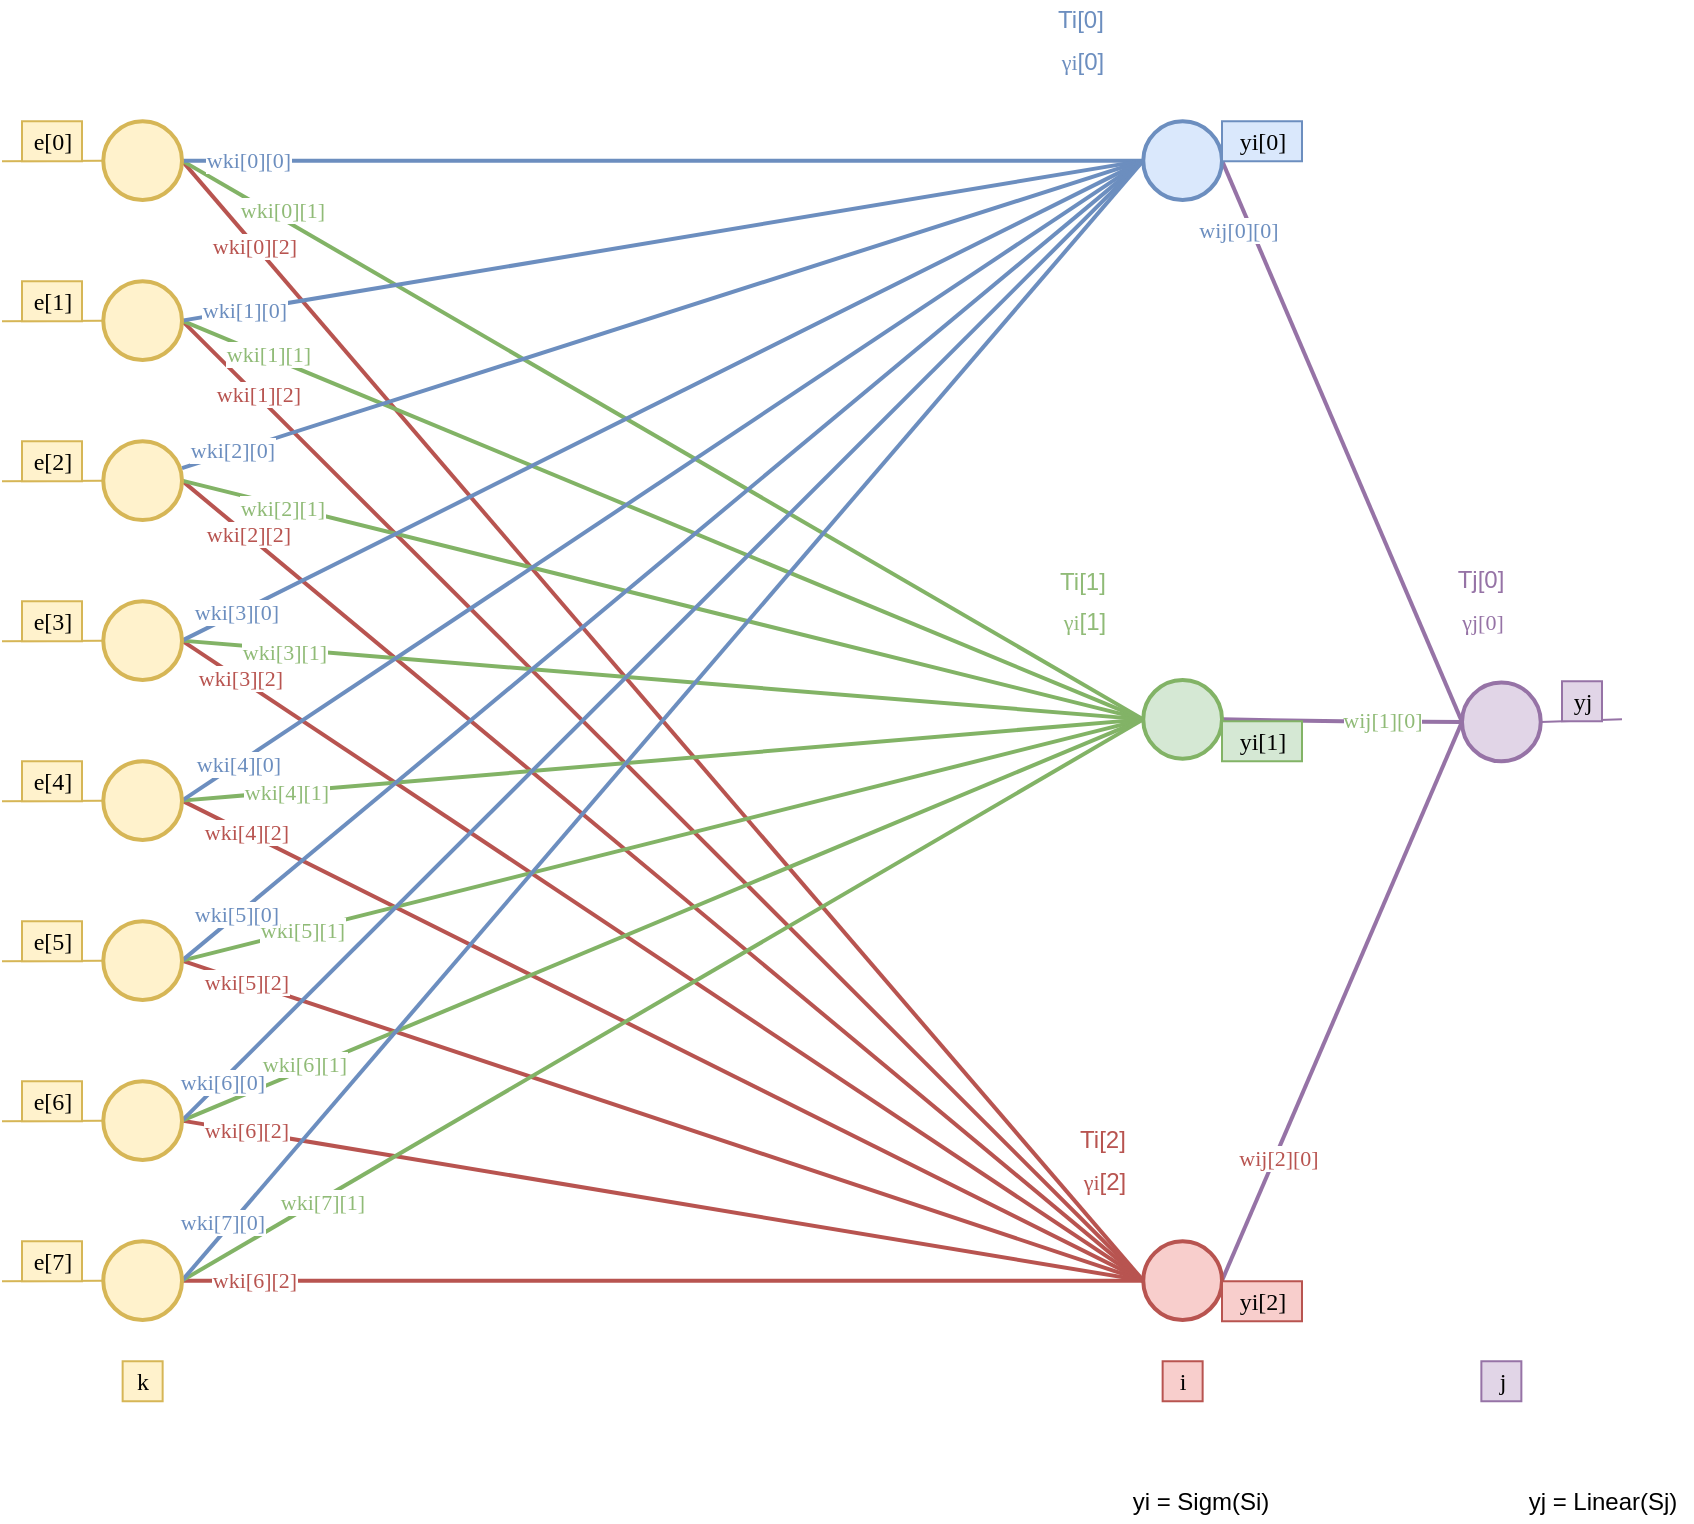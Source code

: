<mxfile version="13.9.9" type="device"><diagram id="idKbcakrsSr4oLzD2glv" name="Page-1"><mxGraphModel dx="868" dy="519" grid="1" gridSize="10" guides="1" tooltips="1" connect="1" arrows="1" fold="1" page="1" pageScale="1" pageWidth="827" pageHeight="1169" math="0" shadow="0"><root><mxCell id="0"/><mxCell id="1" parent="0"/><mxCell id="AfnB0OlyaeLVHffz-Taq-1" style="edgeStyle=none;rounded=0;orthogonalLoop=1;jettySize=auto;html=1;exitX=1;exitY=0.5;exitDx=0;exitDy=0;exitPerimeter=0;entryX=0;entryY=0.5;entryDx=0;entryDy=0;entryPerimeter=0;endArrow=none;endFill=0;fillColor=#f8cecc;strokeColor=#b85450;strokeWidth=2;" edge="1" parent="1" source="AfnB0OlyaeLVHffz-Taq-10" target="AfnB0OlyaeLVHffz-Taq-73"><mxGeometry relative="1" as="geometry"/></mxCell><mxCell id="AfnB0OlyaeLVHffz-Taq-2" value="wki[0][2]" style="edgeLabel;html=1;align=center;verticalAlign=middle;resizable=0;points=[];fontFamily=Times New Roman;fontColor=#B85450;" vertex="1" connectable="0" parent="AfnB0OlyaeLVHffz-Taq-1"><mxGeometry x="-0.85" relative="1" as="geometry"><mxPoint as="offset"/></mxGeometry></mxCell><mxCell id="AfnB0OlyaeLVHffz-Taq-3" style="edgeStyle=none;rounded=0;orthogonalLoop=1;jettySize=auto;html=1;exitX=1;exitY=0.5;exitDx=0;exitDy=0;exitPerimeter=0;entryX=0;entryY=0.5;entryDx=0;entryDy=0;entryPerimeter=0;endArrow=none;endFill=0;fillColor=#d5e8d4;strokeColor=#82b366;strokeWidth=2;fontColor=#90BB77;" edge="1" parent="1" source="AfnB0OlyaeLVHffz-Taq-10" target="AfnB0OlyaeLVHffz-Taq-70"><mxGeometry relative="1" as="geometry"/></mxCell><mxCell id="AfnB0OlyaeLVHffz-Taq-4" value="wki[0][1]" style="edgeLabel;html=1;align=center;verticalAlign=middle;resizable=0;points=[];fontFamily=Times New Roman;fontColor=#90BB77;" vertex="1" connectable="0" parent="AfnB0OlyaeLVHffz-Taq-3"><mxGeometry x="-0.834" y="-1" relative="1" as="geometry"><mxPoint x="10.39" as="offset"/></mxGeometry></mxCell><mxCell id="AfnB0OlyaeLVHffz-Taq-5" style="edgeStyle=none;rounded=0;orthogonalLoop=1;jettySize=auto;html=1;exitX=1;exitY=0.5;exitDx=0;exitDy=0;exitPerimeter=0;entryX=0;entryY=0.5;entryDx=0;entryDy=0;entryPerimeter=0;endArrow=none;endFill=0;fillColor=#dae8fc;strokeColor=#6c8ebf;strokeWidth=2;fontColor=#6c8ebf;" edge="1" parent="1" source="AfnB0OlyaeLVHffz-Taq-10" target="AfnB0OlyaeLVHffz-Taq-68"><mxGeometry relative="1" as="geometry"/></mxCell><mxCell id="AfnB0OlyaeLVHffz-Taq-6" value="wki[0][0]" style="edgeLabel;html=1;align=center;verticalAlign=middle;resizable=0;points=[];fontFamily=Times New Roman;fontColor=#6C8EBF;" vertex="1" connectable="0" parent="AfnB0OlyaeLVHffz-Taq-5"><mxGeometry x="-0.864" y="1" relative="1" as="geometry"><mxPoint as="offset"/></mxGeometry></mxCell><mxCell id="AfnB0OlyaeLVHffz-Taq-7" value="&lt;span style=&quot;color: rgba(0 , 0 , 0 , 0) ; font-family: monospace ; font-size: 0px ; background-color: rgb(248 , 249 , 250)&quot;&gt;%3CmxGraphModel%3E%3Croot%3E%3CmxCell%20id%3D%220%22%2F%3E%3CmxCell%20id%3D%221%22%20parent%3D%220%22%2F%3E%3CmxCell%20id%3D%222%22%20value%3D%22T1%5B0%5D%22%20style%3D%22edgeLabel%3Bhtml%3D1%3Balign%3Dcenter%3BverticalAlign%3Dmiddle%3Bresizable%3D0%3Bpoints%3D%5B%5D%3BfontFamily%3DTimes%20New%20Roman%3BfontColor%3D%236c8ebf%3B%22%20vertex%3D%221%22%20connectable%3D%220%22%20parent%3D%221%22%3E%3CmxGeometry%20x%3D%22385.138%22%20y%3D%22179.685%22%20as%3D%22geometry%22%2F%3E%3C%2FmxCell%3E%3C%2Froot%3E%3C%2FmxGraphModel%3E&lt;/span&gt;" style="edgeLabel;html=1;align=center;verticalAlign=middle;resizable=0;points=[];fontFamily=Times New Roman;fontColor=#B85450;" vertex="1" connectable="0" parent="AfnB0OlyaeLVHffz-Taq-5"><mxGeometry x="-0.052" y="-1" relative="1" as="geometry"><mxPoint as="offset"/></mxGeometry></mxCell><mxCell id="AfnB0OlyaeLVHffz-Taq-8" value="&lt;span style=&quot;color: rgba(0 , 0 , 0 , 0) ; font-family: monospace ; font-size: 0px ; background-color: rgb(248 , 249 , 250)&quot;&gt;%3CmxGraphModel%3E%3Croot%3E%3CmxCell%20id%3D%220%22%2F%3E%3CmxCell%20id%3D%221%22%20parent%3D%220%22%2F%3E%3CmxCell%20id%3D%222%22%20value%3D%22T1%5B0%5D%22%20style%3D%22edgeLabel%3Bhtml%3D1%3Balign%3Dcenter%3BverticalAlign%3Dmiddle%3Bresizable%3D0%3Bpoints%3D%5B%5D%3BfontFamily%3DTimes%20New%20Roman%3BfontColor%3D%236c8ebf%3B%22%20vertex%3D%221%22%20connectable%3D%220%22%20parent%3D%221%22%3E%3CmxGeometry%20x%3D%22385.138%22%20y%3D%22179.685%22%20as%3D%22geometry%22%2F%3E%3C%2FmxCell%3E%3C%2Froot%3E%3C%2FmxGraphModel%3E&lt;/span&gt;" style="edgeLabel;html=1;align=center;verticalAlign=middle;resizable=0;points=[];fontFamily=Times New Roman;fontColor=#B85450;" vertex="1" connectable="0" parent="AfnB0OlyaeLVHffz-Taq-5"><mxGeometry x="-0.109" y="-2" relative="1" as="geometry"><mxPoint as="offset"/></mxGeometry></mxCell><mxCell id="AfnB0OlyaeLVHffz-Taq-9" style="edgeStyle=none;rounded=0;orthogonalLoop=1;jettySize=auto;html=1;exitX=0;exitY=0.5;exitDx=0;exitDy=0;exitPerimeter=0;endArrow=none;endFill=0;fillColor=#fff2cc;strokeColor=#d6b656;" edge="1" parent="1" source="AfnB0OlyaeLVHffz-Taq-10"><mxGeometry relative="1" as="geometry"><mxPoint x="510" y="290.63" as="targetPoint"/></mxGeometry></mxCell><mxCell id="AfnB0OlyaeLVHffz-Taq-10" value="" style="verticalLabelPosition=bottom;verticalAlign=top;html=1;shape=mxgraph.flowchart.on-page_reference;strokeWidth=2;fillColor=#fff2cc;strokeColor=#d6b656;" vertex="1" parent="1"><mxGeometry x="560.63" y="270.63" width="39.37" height="39.37" as="geometry"/></mxCell><mxCell id="AfnB0OlyaeLVHffz-Taq-11" style="edgeStyle=none;rounded=0;orthogonalLoop=1;jettySize=auto;html=1;exitX=1;exitY=0.5;exitDx=0;exitDy=0;exitPerimeter=0;entryX=0;entryY=0.5;entryDx=0;entryDy=0;entryPerimeter=0;endArrow=none;endFill=0;fillColor=#f8cecc;strokeColor=#b85450;strokeWidth=2;" edge="1" parent="1" source="AfnB0OlyaeLVHffz-Taq-18" target="AfnB0OlyaeLVHffz-Taq-73"><mxGeometry relative="1" as="geometry"/></mxCell><mxCell id="AfnB0OlyaeLVHffz-Taq-12" value="wki[1][2]" style="edgeLabel;html=1;align=center;verticalAlign=middle;resizable=0;points=[];fontFamily=Times New Roman;fontColor=#B85450;" vertex="1" connectable="0" parent="AfnB0OlyaeLVHffz-Taq-11"><mxGeometry x="-0.845" y="1" relative="1" as="geometry"><mxPoint as="offset"/></mxGeometry></mxCell><mxCell id="AfnB0OlyaeLVHffz-Taq-13" style="edgeStyle=none;rounded=0;orthogonalLoop=1;jettySize=auto;html=1;exitX=1;exitY=0.5;exitDx=0;exitDy=0;exitPerimeter=0;entryX=0;entryY=0.5;entryDx=0;entryDy=0;entryPerimeter=0;endArrow=none;endFill=0;fillColor=#d5e8d4;strokeColor=#82b366;strokeWidth=2;fontColor=#90BB77;" edge="1" parent="1" source="AfnB0OlyaeLVHffz-Taq-18" target="AfnB0OlyaeLVHffz-Taq-70"><mxGeometry relative="1" as="geometry"/></mxCell><mxCell id="AfnB0OlyaeLVHffz-Taq-14" value="wki[1][1]" style="edgeLabel;html=1;align=center;verticalAlign=middle;resizable=0;points=[];fontFamily=Times New Roman;fontColor=#90BB77;" vertex="1" connectable="0" parent="AfnB0OlyaeLVHffz-Taq-13"><mxGeometry x="-0.824" y="1" relative="1" as="geometry"><mxPoint as="offset"/></mxGeometry></mxCell><mxCell id="AfnB0OlyaeLVHffz-Taq-15" style="edgeStyle=none;rounded=0;orthogonalLoop=1;jettySize=auto;html=1;exitX=1;exitY=0.5;exitDx=0;exitDy=0;exitPerimeter=0;entryX=0;entryY=0.5;entryDx=0;entryDy=0;entryPerimeter=0;endArrow=none;endFill=0;fillColor=#dae8fc;strokeColor=#6c8ebf;strokeWidth=2;" edge="1" parent="1" source="AfnB0OlyaeLVHffz-Taq-18" target="AfnB0OlyaeLVHffz-Taq-68"><mxGeometry relative="1" as="geometry"/></mxCell><mxCell id="AfnB0OlyaeLVHffz-Taq-16" value="wki[1][0]" style="edgeLabel;html=1;align=center;verticalAlign=middle;resizable=0;points=[];fontFamily=Times New Roman;fontColor=#6C8EBF;" vertex="1" connectable="0" parent="AfnB0OlyaeLVHffz-Taq-15"><mxGeometry x="-0.873" relative="1" as="geometry"><mxPoint as="offset"/></mxGeometry></mxCell><mxCell id="AfnB0OlyaeLVHffz-Taq-17" style="edgeStyle=none;rounded=0;orthogonalLoop=1;jettySize=auto;html=1;exitX=0;exitY=0.5;exitDx=0;exitDy=0;exitPerimeter=0;endArrow=none;endFill=0;fillColor=#fff2cc;strokeColor=#d6b656;" edge="1" parent="1" source="AfnB0OlyaeLVHffz-Taq-18"><mxGeometry relative="1" as="geometry"><mxPoint x="510" y="370.63" as="targetPoint"/></mxGeometry></mxCell><mxCell id="AfnB0OlyaeLVHffz-Taq-18" value="" style="verticalLabelPosition=bottom;verticalAlign=top;html=1;shape=mxgraph.flowchart.on-page_reference;strokeWidth=2;fillColor=#fff2cc;strokeColor=#d6b656;" vertex="1" parent="1"><mxGeometry x="560.63" y="350.63" width="39.37" height="39.37" as="geometry"/></mxCell><mxCell id="AfnB0OlyaeLVHffz-Taq-19" style="edgeStyle=none;rounded=0;orthogonalLoop=1;jettySize=auto;html=1;exitX=1;exitY=0.5;exitDx=0;exitDy=0;exitPerimeter=0;endArrow=none;endFill=0;entryX=0;entryY=0.5;entryDx=0;entryDy=0;entryPerimeter=0;fillColor=#f8cecc;strokeColor=#b85450;strokeWidth=2;" edge="1" parent="1" source="AfnB0OlyaeLVHffz-Taq-26" target="AfnB0OlyaeLVHffz-Taq-73"><mxGeometry relative="1" as="geometry"><mxPoint x="830" y="450.63" as="targetPoint"/></mxGeometry></mxCell><mxCell id="AfnB0OlyaeLVHffz-Taq-20" value="wki[2][2]" style="edgeLabel;html=1;align=center;verticalAlign=middle;resizable=0;points=[];fontFamily=Times New Roman;fontColor=#B85450;" vertex="1" connectable="0" parent="AfnB0OlyaeLVHffz-Taq-19"><mxGeometry x="-0.865" relative="1" as="geometry"><mxPoint as="offset"/></mxGeometry></mxCell><mxCell id="AfnB0OlyaeLVHffz-Taq-21" style="edgeStyle=none;rounded=0;orthogonalLoop=1;jettySize=auto;html=1;exitX=1;exitY=0.5;exitDx=0;exitDy=0;exitPerimeter=0;entryX=0;entryY=0.5;entryDx=0;entryDy=0;entryPerimeter=0;endArrow=none;endFill=0;fillColor=#d5e8d4;strokeColor=#82b366;strokeWidth=2;fontColor=#90BB77;" edge="1" parent="1" source="AfnB0OlyaeLVHffz-Taq-26" target="AfnB0OlyaeLVHffz-Taq-70"><mxGeometry relative="1" as="geometry"/></mxCell><mxCell id="AfnB0OlyaeLVHffz-Taq-22" value="wki[2][1]" style="edgeLabel;html=1;align=center;verticalAlign=middle;resizable=0;points=[];fontFamily=Times New Roman;fontColor=#90BB77;" vertex="1" connectable="0" parent="AfnB0OlyaeLVHffz-Taq-21"><mxGeometry x="-0.79" y="-1" relative="1" as="geometry"><mxPoint as="offset"/></mxGeometry></mxCell><mxCell id="AfnB0OlyaeLVHffz-Taq-23" style="edgeStyle=none;rounded=0;orthogonalLoop=1;jettySize=auto;html=1;entryX=0;entryY=0.5;entryDx=0;entryDy=0;entryPerimeter=0;endArrow=none;endFill=0;fillColor=#dae8fc;strokeColor=#6c8ebf;strokeWidth=2;fontColor=#6C8EBF;" edge="1" parent="1" source="AfnB0OlyaeLVHffz-Taq-26" target="AfnB0OlyaeLVHffz-Taq-68"><mxGeometry relative="1" as="geometry"/></mxCell><mxCell id="AfnB0OlyaeLVHffz-Taq-24" value="wki[2][0]" style="edgeLabel;html=1;align=center;verticalAlign=middle;resizable=0;points=[];fontFamily=Times New Roman;fontColor=#6C8EBF;" vertex="1" connectable="0" parent="AfnB0OlyaeLVHffz-Taq-23"><mxGeometry x="-0.894" y="1" relative="1" as="geometry"><mxPoint as="offset"/></mxGeometry></mxCell><mxCell id="AfnB0OlyaeLVHffz-Taq-25" style="edgeStyle=none;rounded=0;orthogonalLoop=1;jettySize=auto;html=1;exitX=0;exitY=0.5;exitDx=0;exitDy=0;exitPerimeter=0;endArrow=none;endFill=0;fillColor=#fff2cc;strokeColor=#d6b656;" edge="1" parent="1" source="AfnB0OlyaeLVHffz-Taq-26"><mxGeometry relative="1" as="geometry"><mxPoint x="510" y="450.63" as="targetPoint"/></mxGeometry></mxCell><mxCell id="AfnB0OlyaeLVHffz-Taq-26" value="" style="verticalLabelPosition=bottom;verticalAlign=top;html=1;shape=mxgraph.flowchart.on-page_reference;strokeWidth=2;fillColor=#fff2cc;strokeColor=#d6b656;" vertex="1" parent="1"><mxGeometry x="560.63" y="430.63" width="39.37" height="39.37" as="geometry"/></mxCell><mxCell id="AfnB0OlyaeLVHffz-Taq-27" style="edgeStyle=none;rounded=0;orthogonalLoop=1;jettySize=auto;html=1;exitX=1;exitY=0.5;exitDx=0;exitDy=0;exitPerimeter=0;entryX=0;entryY=0.5;entryDx=0;entryDy=0;entryPerimeter=0;endArrow=none;endFill=0;fillColor=#f8cecc;strokeColor=#b85450;strokeWidth=2;" edge="1" parent="1" source="AfnB0OlyaeLVHffz-Taq-34" target="AfnB0OlyaeLVHffz-Taq-73"><mxGeometry relative="1" as="geometry"/></mxCell><mxCell id="AfnB0OlyaeLVHffz-Taq-28" value="wki[3][2]" style="edgeLabel;html=1;align=center;verticalAlign=middle;resizable=0;points=[];fontFamily=Times New Roman;fontColor=#B85450;" vertex="1" connectable="0" parent="AfnB0OlyaeLVHffz-Taq-27"><mxGeometry x="-0.882" relative="1" as="geometry"><mxPoint as="offset"/></mxGeometry></mxCell><mxCell id="AfnB0OlyaeLVHffz-Taq-29" style="edgeStyle=none;rounded=0;orthogonalLoop=1;jettySize=auto;html=1;exitX=1;exitY=0.5;exitDx=0;exitDy=0;exitPerimeter=0;entryX=0;entryY=0.5;entryDx=0;entryDy=0;entryPerimeter=0;endArrow=none;endFill=0;fillColor=#d5e8d4;strokeColor=#82b366;strokeWidth=2;fontColor=#90BB77;" edge="1" parent="1" source="AfnB0OlyaeLVHffz-Taq-34" target="AfnB0OlyaeLVHffz-Taq-70"><mxGeometry relative="1" as="geometry"/></mxCell><mxCell id="AfnB0OlyaeLVHffz-Taq-30" value="wki[3][1]" style="edgeLabel;html=1;align=center;verticalAlign=middle;resizable=0;points=[];fontFamily=Times New Roman;fontColor=#90BB77;" vertex="1" connectable="0" parent="AfnB0OlyaeLVHffz-Taq-29"><mxGeometry x="-0.787" y="-1" relative="1" as="geometry"><mxPoint as="offset"/></mxGeometry></mxCell><mxCell id="AfnB0OlyaeLVHffz-Taq-31" style="edgeStyle=none;rounded=0;orthogonalLoop=1;jettySize=auto;html=1;exitX=1;exitY=0.5;exitDx=0;exitDy=0;exitPerimeter=0;entryX=0;entryY=0.5;entryDx=0;entryDy=0;entryPerimeter=0;endArrow=none;endFill=0;fillColor=#dae8fc;strokeColor=#6c8ebf;strokeWidth=2;fontColor=#6C8EBF;" edge="1" parent="1" source="AfnB0OlyaeLVHffz-Taq-34" target="AfnB0OlyaeLVHffz-Taq-68"><mxGeometry relative="1" as="geometry"/></mxCell><mxCell id="AfnB0OlyaeLVHffz-Taq-32" value="wki[3][0]" style="edgeLabel;html=1;align=center;verticalAlign=middle;resizable=0;points=[];fontFamily=Times New Roman;fontColor=#6C8EBF;" vertex="1" connectable="0" parent="AfnB0OlyaeLVHffz-Taq-31"><mxGeometry x="-0.887" y="1" relative="1" as="geometry"><mxPoint as="offset"/></mxGeometry></mxCell><mxCell id="AfnB0OlyaeLVHffz-Taq-33" style="edgeStyle=none;rounded=0;orthogonalLoop=1;jettySize=auto;html=1;exitX=0;exitY=0.5;exitDx=0;exitDy=0;exitPerimeter=0;endArrow=none;endFill=0;fillColor=#fff2cc;strokeColor=#d6b656;" edge="1" parent="1" source="AfnB0OlyaeLVHffz-Taq-34"><mxGeometry relative="1" as="geometry"><mxPoint x="510" y="530.63" as="targetPoint"/></mxGeometry></mxCell><mxCell id="AfnB0OlyaeLVHffz-Taq-34" value="" style="verticalLabelPosition=bottom;verticalAlign=top;html=1;shape=mxgraph.flowchart.on-page_reference;strokeWidth=2;fillColor=#fff2cc;strokeColor=#d6b656;" vertex="1" parent="1"><mxGeometry x="560.63" y="510.63" width="39.37" height="39.37" as="geometry"/></mxCell><mxCell id="AfnB0OlyaeLVHffz-Taq-35" style="edgeStyle=none;rounded=0;orthogonalLoop=1;jettySize=auto;html=1;exitX=1;exitY=0.5;exitDx=0;exitDy=0;exitPerimeter=0;entryX=0;entryY=0.5;entryDx=0;entryDy=0;entryPerimeter=0;endArrow=none;endFill=0;fillColor=#f8cecc;strokeColor=#b85450;strokeWidth=2;" edge="1" parent="1" source="AfnB0OlyaeLVHffz-Taq-42" target="AfnB0OlyaeLVHffz-Taq-73"><mxGeometry relative="1" as="geometry"/></mxCell><mxCell id="AfnB0OlyaeLVHffz-Taq-36" value="wki[4][2]" style="edgeLabel;html=1;align=center;verticalAlign=middle;resizable=0;points=[];fontFamily=Times New Roman;fontColor=#B85450;" vertex="1" connectable="0" parent="AfnB0OlyaeLVHffz-Taq-35"><mxGeometry x="-0.87" relative="1" as="geometry"><mxPoint as="offset"/></mxGeometry></mxCell><mxCell id="AfnB0OlyaeLVHffz-Taq-37" style="edgeStyle=none;rounded=0;orthogonalLoop=1;jettySize=auto;html=1;exitX=1;exitY=0.5;exitDx=0;exitDy=0;exitPerimeter=0;entryX=0;entryY=0.5;entryDx=0;entryDy=0;entryPerimeter=0;endArrow=none;endFill=0;fillColor=#d5e8d4;strokeColor=#82b366;strokeWidth=2;fontColor=#90BB77;" edge="1" parent="1" source="AfnB0OlyaeLVHffz-Taq-42" target="AfnB0OlyaeLVHffz-Taq-70"><mxGeometry relative="1" as="geometry"/></mxCell><mxCell id="AfnB0OlyaeLVHffz-Taq-38" value="wki[4][1]" style="edgeLabel;html=1;align=center;verticalAlign=middle;resizable=0;points=[];fontFamily=Times New Roman;fontColor=#90BB77;" vertex="1" connectable="0" parent="AfnB0OlyaeLVHffz-Taq-37"><mxGeometry x="-0.786" relative="1" as="geometry"><mxPoint as="offset"/></mxGeometry></mxCell><mxCell id="AfnB0OlyaeLVHffz-Taq-39" style="edgeStyle=none;rounded=0;orthogonalLoop=1;jettySize=auto;html=1;exitX=1;exitY=0.5;exitDx=0;exitDy=0;exitPerimeter=0;entryX=0;entryY=0.5;entryDx=0;entryDy=0;entryPerimeter=0;endArrow=none;endFill=0;fillColor=#dae8fc;strokeColor=#6c8ebf;strokeWidth=2;fontColor=#6C8EBF;" edge="1" parent="1" source="AfnB0OlyaeLVHffz-Taq-42" target="AfnB0OlyaeLVHffz-Taq-68"><mxGeometry relative="1" as="geometry"/></mxCell><mxCell id="AfnB0OlyaeLVHffz-Taq-40" value="wki[4][0]" style="edgeLabel;html=1;align=center;verticalAlign=middle;resizable=0;points=[];fontFamily=Times New Roman;fontColor=#6C8EBF;" vertex="1" connectable="0" parent="AfnB0OlyaeLVHffz-Taq-39"><mxGeometry x="-0.884" relative="1" as="geometry"><mxPoint as="offset"/></mxGeometry></mxCell><mxCell id="AfnB0OlyaeLVHffz-Taq-41" style="edgeStyle=none;rounded=0;orthogonalLoop=1;jettySize=auto;html=1;exitX=0;exitY=0.5;exitDx=0;exitDy=0;exitPerimeter=0;endArrow=none;endFill=0;fillColor=#fff2cc;strokeColor=#d6b656;" edge="1" parent="1" source="AfnB0OlyaeLVHffz-Taq-42"><mxGeometry relative="1" as="geometry"><mxPoint x="510" y="610.63" as="targetPoint"/></mxGeometry></mxCell><mxCell id="AfnB0OlyaeLVHffz-Taq-42" value="" style="verticalLabelPosition=bottom;verticalAlign=top;html=1;shape=mxgraph.flowchart.on-page_reference;strokeWidth=2;fillColor=#fff2cc;strokeColor=#d6b656;" vertex="1" parent="1"><mxGeometry x="560.63" y="590.63" width="39.37" height="39.37" as="geometry"/></mxCell><mxCell id="AfnB0OlyaeLVHffz-Taq-43" style="edgeStyle=none;rounded=0;orthogonalLoop=1;jettySize=auto;html=1;exitX=1;exitY=0.5;exitDx=0;exitDy=0;exitPerimeter=0;entryX=0;entryY=0.5;entryDx=0;entryDy=0;entryPerimeter=0;endArrow=none;endFill=0;fillColor=#f8cecc;strokeColor=#b85450;strokeWidth=2;" edge="1" parent="1" source="AfnB0OlyaeLVHffz-Taq-50" target="AfnB0OlyaeLVHffz-Taq-73"><mxGeometry relative="1" as="geometry"/></mxCell><mxCell id="AfnB0OlyaeLVHffz-Taq-44" value="wki[5][2]" style="edgeLabel;html=1;align=center;verticalAlign=middle;resizable=0;points=[];fontFamily=Times New Roman;fontColor=#B85450;" vertex="1" connectable="0" parent="AfnB0OlyaeLVHffz-Taq-43"><mxGeometry x="-0.868" relative="1" as="geometry"><mxPoint as="offset"/></mxGeometry></mxCell><mxCell id="AfnB0OlyaeLVHffz-Taq-45" style="edgeStyle=none;rounded=0;orthogonalLoop=1;jettySize=auto;html=1;exitX=1;exitY=0.5;exitDx=0;exitDy=0;exitPerimeter=0;entryX=0;entryY=0.5;entryDx=0;entryDy=0;entryPerimeter=0;endArrow=none;endFill=0;fillColor=#d5e8d4;strokeColor=#82b366;strokeWidth=2;fontColor=#90BB77;" edge="1" parent="1" source="AfnB0OlyaeLVHffz-Taq-50" target="AfnB0OlyaeLVHffz-Taq-70"><mxGeometry relative="1" as="geometry"/></mxCell><mxCell id="AfnB0OlyaeLVHffz-Taq-46" value="wki[5][1]" style="edgeLabel;html=1;align=center;verticalAlign=middle;resizable=0;points=[];fontFamily=Times New Roman;fontColor=#90BB77;" vertex="1" connectable="0" parent="AfnB0OlyaeLVHffz-Taq-45"><mxGeometry x="-0.75" relative="1" as="geometry"><mxPoint as="offset"/></mxGeometry></mxCell><mxCell id="AfnB0OlyaeLVHffz-Taq-47" style="edgeStyle=none;rounded=0;orthogonalLoop=1;jettySize=auto;html=1;exitX=1;exitY=0.5;exitDx=0;exitDy=0;exitPerimeter=0;entryX=0;entryY=0.5;entryDx=0;entryDy=0;entryPerimeter=0;endArrow=none;endFill=0;fillColor=#dae8fc;strokeColor=#6c8ebf;strokeWidth=2;fontColor=#6C8EBF;" edge="1" parent="1" source="AfnB0OlyaeLVHffz-Taq-50" target="AfnB0OlyaeLVHffz-Taq-68"><mxGeometry relative="1" as="geometry"/></mxCell><mxCell id="AfnB0OlyaeLVHffz-Taq-48" value="wki[5][0]" style="edgeLabel;html=1;align=center;verticalAlign=middle;resizable=0;points=[];fontFamily=Times New Roman;fontColor=#6C8EBF;" vertex="1" connectable="0" parent="AfnB0OlyaeLVHffz-Taq-47"><mxGeometry x="-0.887" y="1" relative="1" as="geometry"><mxPoint as="offset"/></mxGeometry></mxCell><mxCell id="AfnB0OlyaeLVHffz-Taq-49" style="edgeStyle=none;rounded=0;orthogonalLoop=1;jettySize=auto;html=1;exitX=0;exitY=0.5;exitDx=0;exitDy=0;exitPerimeter=0;endArrow=none;endFill=0;fillColor=#fff2cc;strokeColor=#d6b656;" edge="1" parent="1" source="AfnB0OlyaeLVHffz-Taq-50"><mxGeometry relative="1" as="geometry"><mxPoint x="510" y="690.63" as="targetPoint"/></mxGeometry></mxCell><mxCell id="AfnB0OlyaeLVHffz-Taq-50" value="" style="verticalLabelPosition=bottom;verticalAlign=top;html=1;shape=mxgraph.flowchart.on-page_reference;strokeWidth=2;fillColor=#fff2cc;strokeColor=#d6b656;" vertex="1" parent="1"><mxGeometry x="560.63" y="670.63" width="39.37" height="39.37" as="geometry"/></mxCell><mxCell id="AfnB0OlyaeLVHffz-Taq-51" style="edgeStyle=none;rounded=0;orthogonalLoop=1;jettySize=auto;html=1;exitX=1;exitY=0.5;exitDx=0;exitDy=0;exitPerimeter=0;entryX=0;entryY=0.5;entryDx=0;entryDy=0;entryPerimeter=0;endArrow=none;endFill=0;fillColor=#f8cecc;strokeColor=#b85450;strokeWidth=2;" edge="1" parent="1" source="AfnB0OlyaeLVHffz-Taq-58" target="AfnB0OlyaeLVHffz-Taq-73"><mxGeometry relative="1" as="geometry"/></mxCell><mxCell id="AfnB0OlyaeLVHffz-Taq-52" value="wki[6][2]" style="edgeLabel;html=1;align=center;verticalAlign=middle;resizable=0;points=[];fontFamily=Times New Roman;fontColor=#B85450;" vertex="1" connectable="0" parent="AfnB0OlyaeLVHffz-Taq-51"><mxGeometry x="-0.868" y="1" relative="1" as="geometry"><mxPoint as="offset"/></mxGeometry></mxCell><mxCell id="AfnB0OlyaeLVHffz-Taq-53" style="edgeStyle=none;rounded=0;orthogonalLoop=1;jettySize=auto;html=1;exitX=1;exitY=0.5;exitDx=0;exitDy=0;exitPerimeter=0;entryX=0;entryY=0.5;entryDx=0;entryDy=0;entryPerimeter=0;endArrow=none;endFill=0;fillColor=#d5e8d4;strokeColor=#82b366;strokeWidth=2;fontColor=#90BB77;" edge="1" parent="1" source="AfnB0OlyaeLVHffz-Taq-58" target="AfnB0OlyaeLVHffz-Taq-70"><mxGeometry relative="1" as="geometry"/></mxCell><mxCell id="AfnB0OlyaeLVHffz-Taq-54" value="wki[6][1]" style="edgeLabel;html=1;align=center;verticalAlign=middle;resizable=0;points=[];fontFamily=Times New Roman;fontColor=#90BB77;" vertex="1" connectable="0" parent="AfnB0OlyaeLVHffz-Taq-53"><mxGeometry x="-0.749" y="1" relative="1" as="geometry"><mxPoint x="0.22" y="-2.1" as="offset"/></mxGeometry></mxCell><mxCell id="AfnB0OlyaeLVHffz-Taq-55" style="edgeStyle=none;rounded=0;orthogonalLoop=1;jettySize=auto;html=1;exitX=1;exitY=0.5;exitDx=0;exitDy=0;exitPerimeter=0;entryX=0;entryY=0.5;entryDx=0;entryDy=0;entryPerimeter=0;endArrow=none;endFill=0;fillColor=#dae8fc;strokeColor=#6c8ebf;strokeWidth=2;fontColor=#6C8EBF;" edge="1" parent="1" source="AfnB0OlyaeLVHffz-Taq-58" target="AfnB0OlyaeLVHffz-Taq-68"><mxGeometry relative="1" as="geometry"/></mxCell><mxCell id="AfnB0OlyaeLVHffz-Taq-56" value="wki[6][0]" style="edgeLabel;html=1;align=center;verticalAlign=middle;resizable=0;points=[];fontFamily=Times New Roman;fontColor=#6C8EBF;" vertex="1" connectable="0" parent="AfnB0OlyaeLVHffz-Taq-55"><mxGeometry x="-0.883" relative="1" as="geometry"><mxPoint x="-8.3" y="8.58" as="offset"/></mxGeometry></mxCell><mxCell id="AfnB0OlyaeLVHffz-Taq-57" style="edgeStyle=none;rounded=0;orthogonalLoop=1;jettySize=auto;html=1;exitX=0;exitY=0.5;exitDx=0;exitDy=0;exitPerimeter=0;endArrow=none;endFill=0;fillColor=#fff2cc;strokeColor=#d6b656;" edge="1" parent="1" source="AfnB0OlyaeLVHffz-Taq-58"><mxGeometry relative="1" as="geometry"><mxPoint x="510" y="770.63" as="targetPoint"/></mxGeometry></mxCell><mxCell id="AfnB0OlyaeLVHffz-Taq-58" value="" style="verticalLabelPosition=bottom;verticalAlign=top;html=1;shape=mxgraph.flowchart.on-page_reference;strokeWidth=2;fillColor=#fff2cc;strokeColor=#d6b656;" vertex="1" parent="1"><mxGeometry x="560.63" y="750.63" width="39.37" height="39.37" as="geometry"/></mxCell><mxCell id="AfnB0OlyaeLVHffz-Taq-59" style="edgeStyle=none;rounded=0;orthogonalLoop=1;jettySize=auto;html=1;exitX=1;exitY=0.5;exitDx=0;exitDy=0;exitPerimeter=0;entryX=0;entryY=0.5;entryDx=0;entryDy=0;entryPerimeter=0;endArrow=none;endFill=0;fillColor=#f8cecc;strokeColor=#b85450;strokeWidth=2;" edge="1" parent="1" source="AfnB0OlyaeLVHffz-Taq-66" target="AfnB0OlyaeLVHffz-Taq-73"><mxGeometry relative="1" as="geometry"/></mxCell><mxCell id="AfnB0OlyaeLVHffz-Taq-60" value="wki[6][2]" style="edgeLabel;html=1;align=center;verticalAlign=middle;resizable=0;points=[];fontFamily=Times New Roman;fontColor=#B85450;" vertex="1" connectable="0" parent="AfnB0OlyaeLVHffz-Taq-59"><mxGeometry x="-0.853" y="1" relative="1" as="geometry"><mxPoint as="offset"/></mxGeometry></mxCell><mxCell id="AfnB0OlyaeLVHffz-Taq-61" style="edgeStyle=none;rounded=0;orthogonalLoop=1;jettySize=auto;html=1;exitX=1;exitY=0.5;exitDx=0;exitDy=0;exitPerimeter=0;entryX=0;entryY=0.5;entryDx=0;entryDy=0;entryPerimeter=0;endArrow=none;endFill=0;fillColor=#d5e8d4;strokeColor=#82b366;strokeWidth=2;fontColor=#90BB77;" edge="1" parent="1" source="AfnB0OlyaeLVHffz-Taq-66" target="AfnB0OlyaeLVHffz-Taq-70"><mxGeometry relative="1" as="geometry"/></mxCell><mxCell id="AfnB0OlyaeLVHffz-Taq-62" value="wki[7][1]" style="edgeLabel;html=1;align=center;verticalAlign=middle;resizable=0;points=[];fontFamily=Times New Roman;fontColor=#90BB77;" vertex="1" connectable="0" parent="AfnB0OlyaeLVHffz-Taq-61"><mxGeometry x="-0.735" y="-1" relative="1" as="geometry"><mxPoint x="5.59" y="-3.24" as="offset"/></mxGeometry></mxCell><mxCell id="AfnB0OlyaeLVHffz-Taq-63" style="edgeStyle=none;rounded=0;orthogonalLoop=1;jettySize=auto;html=1;exitX=1;exitY=0.5;exitDx=0;exitDy=0;exitPerimeter=0;entryX=0;entryY=0.5;entryDx=0;entryDy=0;entryPerimeter=0;endArrow=none;endFill=0;fillColor=#dae8fc;strokeColor=#6c8ebf;strokeWidth=2;fontColor=#6C8EBF;" edge="1" parent="1" source="AfnB0OlyaeLVHffz-Taq-66" target="AfnB0OlyaeLVHffz-Taq-68"><mxGeometry relative="1" as="geometry"/></mxCell><mxCell id="AfnB0OlyaeLVHffz-Taq-64" value="wki[7][0]" style="edgeLabel;html=1;align=center;verticalAlign=middle;resizable=0;points=[];fontFamily=Times New Roman;fontColor=#6C8EBF;" vertex="1" connectable="0" parent="AfnB0OlyaeLVHffz-Taq-63"><mxGeometry x="-0.869" y="1" relative="1" as="geometry"><mxPoint x="-10.76" y="7.69" as="offset"/></mxGeometry></mxCell><mxCell id="AfnB0OlyaeLVHffz-Taq-65" style="edgeStyle=none;rounded=0;orthogonalLoop=1;jettySize=auto;html=1;exitX=0;exitY=0.5;exitDx=0;exitDy=0;exitPerimeter=0;endArrow=none;endFill=0;fillColor=#fff2cc;strokeColor=#d6b656;" edge="1" parent="1" source="AfnB0OlyaeLVHffz-Taq-66"><mxGeometry relative="1" as="geometry"><mxPoint x="510" y="850.63" as="targetPoint"/></mxGeometry></mxCell><mxCell id="AfnB0OlyaeLVHffz-Taq-66" value="" style="verticalLabelPosition=bottom;verticalAlign=top;html=1;shape=mxgraph.flowchart.on-page_reference;strokeWidth=2;fillColor=#fff2cc;strokeColor=#d6b656;" vertex="1" parent="1"><mxGeometry x="560.63" y="830.63" width="39.37" height="39.37" as="geometry"/></mxCell><mxCell id="AfnB0OlyaeLVHffz-Taq-67" style="edgeStyle=none;rounded=0;orthogonalLoop=1;jettySize=auto;html=1;exitX=1;exitY=0.5;exitDx=0;exitDy=0;exitPerimeter=0;entryX=0;entryY=0.5;entryDx=0;entryDy=0;entryPerimeter=0;endArrow=none;endFill=0;fillColor=#e1d5e7;strokeColor=#9673a6;strokeWidth=2;" edge="1" parent="1" source="AfnB0OlyaeLVHffz-Taq-68" target="AfnB0OlyaeLVHffz-Taq-75"><mxGeometry relative="1" as="geometry"/></mxCell><mxCell id="AfnB0OlyaeLVHffz-Taq-68" value="" style="verticalLabelPosition=bottom;verticalAlign=top;html=1;shape=mxgraph.flowchart.on-page_reference;strokeWidth=2;fillColor=#dae8fc;strokeColor=#6c8ebf;" vertex="1" parent="1"><mxGeometry x="1080.63" y="270.63" width="39.37" height="39.37" as="geometry"/></mxCell><mxCell id="AfnB0OlyaeLVHffz-Taq-69" style="edgeStyle=none;rounded=0;orthogonalLoop=1;jettySize=auto;html=1;exitX=1;exitY=0.5;exitDx=0;exitDy=0;exitPerimeter=0;entryX=0;entryY=0.5;entryDx=0;entryDy=0;entryPerimeter=0;endArrow=none;endFill=0;fillColor=#e1d5e7;strokeColor=#9673a6;strokeWidth=2;" edge="1" parent="1" source="AfnB0OlyaeLVHffz-Taq-70" target="AfnB0OlyaeLVHffz-Taq-75"><mxGeometry relative="1" as="geometry"><Array as="points"><mxPoint x="1180" y="570.63"/></Array></mxGeometry></mxCell><mxCell id="AfnB0OlyaeLVHffz-Taq-70" value="" style="verticalLabelPosition=bottom;verticalAlign=top;html=1;shape=mxgraph.flowchart.on-page_reference;strokeWidth=2;fillColor=#d5e8d4;strokeColor=#82b366;" vertex="1" parent="1"><mxGeometry x="1080.63" y="550" width="39.37" height="39.37" as="geometry"/></mxCell><mxCell id="AfnB0OlyaeLVHffz-Taq-71" style="edgeStyle=none;rounded=0;orthogonalLoop=1;jettySize=auto;html=1;exitX=1;exitY=0.5;exitDx=0;exitDy=0;exitPerimeter=0;entryX=0;entryY=0.5;entryDx=0;entryDy=0;entryPerimeter=0;endArrow=none;endFill=0;fillColor=#e1d5e7;strokeColor=#9673a6;strokeWidth=2;" edge="1" parent="1" source="AfnB0OlyaeLVHffz-Taq-73" target="AfnB0OlyaeLVHffz-Taq-75"><mxGeometry relative="1" as="geometry"/></mxCell><mxCell id="AfnB0OlyaeLVHffz-Taq-72" value="&lt;font&gt;wij[1][0]&lt;/font&gt;" style="edgeLabel;html=1;align=center;verticalAlign=middle;resizable=0;points=[];fontFamily=Times New Roman;fontColor=#90BB77;" vertex="1" connectable="0" parent="AfnB0OlyaeLVHffz-Taq-71"><mxGeometry x="-0.7" y="-1" relative="1" as="geometry"><mxPoint x="60.99" y="-238.91" as="offset"/></mxGeometry></mxCell><mxCell id="AfnB0OlyaeLVHffz-Taq-73" value="" style="verticalLabelPosition=bottom;verticalAlign=top;html=1;shape=mxgraph.flowchart.on-page_reference;strokeWidth=2;fillColor=#f8cecc;strokeColor=#b85450;" vertex="1" parent="1"><mxGeometry x="1080.63" y="830.63" width="39.37" height="39.37" as="geometry"/></mxCell><mxCell id="AfnB0OlyaeLVHffz-Taq-74" style="edgeStyle=none;rounded=0;orthogonalLoop=1;jettySize=auto;html=1;exitX=1;exitY=0.5;exitDx=0;exitDy=0;exitPerimeter=0;endArrow=none;endFill=0;fillColor=#e1d5e7;strokeColor=#9673a6;" edge="1" parent="1" source="AfnB0OlyaeLVHffz-Taq-75"><mxGeometry relative="1" as="geometry"><mxPoint x="1320" y="569.63" as="targetPoint"/></mxGeometry></mxCell><mxCell id="AfnB0OlyaeLVHffz-Taq-75" value="" style="verticalLabelPosition=bottom;verticalAlign=top;html=1;shape=mxgraph.flowchart.on-page_reference;strokeWidth=2;fillColor=#e1d5e7;strokeColor=#9673a6;" vertex="1" parent="1"><mxGeometry x="1240" y="551.26" width="39.37" height="39.37" as="geometry"/></mxCell><mxCell id="AfnB0OlyaeLVHffz-Taq-76" value="e[0]" style="text;html=1;align=center;verticalAlign=middle;resizable=0;points=[];autosize=1;fontFamily=Times New Roman;fillColor=#fff2cc;strokeColor=#d6b656;" vertex="1" parent="1"><mxGeometry x="520" y="270.63" width="30" height="20" as="geometry"/></mxCell><mxCell id="AfnB0OlyaeLVHffz-Taq-77" value="e[1]" style="text;html=1;align=center;verticalAlign=middle;resizable=0;points=[];autosize=1;fontFamily=Times New Roman;fillColor=#fff2cc;strokeColor=#d6b656;" vertex="1" parent="1"><mxGeometry x="520" y="350.63" width="30" height="20" as="geometry"/></mxCell><mxCell id="AfnB0OlyaeLVHffz-Taq-78" value="e[2]" style="text;html=1;align=center;verticalAlign=middle;resizable=0;points=[];autosize=1;fontFamily=Times New Roman;fillColor=#fff2cc;strokeColor=#d6b656;" vertex="1" parent="1"><mxGeometry x="520" y="430.63" width="30" height="20" as="geometry"/></mxCell><mxCell id="AfnB0OlyaeLVHffz-Taq-79" value="e[3]" style="text;html=1;align=center;verticalAlign=middle;resizable=0;points=[];autosize=1;fontFamily=Times New Roman;fillColor=#fff2cc;strokeColor=#d6b656;" vertex="1" parent="1"><mxGeometry x="520" y="510.63" width="30" height="20" as="geometry"/></mxCell><mxCell id="AfnB0OlyaeLVHffz-Taq-80" value="e[4]" style="text;html=1;align=center;verticalAlign=middle;resizable=0;points=[];autosize=1;fontFamily=Times New Roman;fillColor=#fff2cc;strokeColor=#d6b656;" vertex="1" parent="1"><mxGeometry x="520" y="590.63" width="30" height="20" as="geometry"/></mxCell><mxCell id="AfnB0OlyaeLVHffz-Taq-81" value="e[5]" style="text;html=1;align=center;verticalAlign=middle;resizable=0;points=[];autosize=1;fontFamily=Times New Roman;fillColor=#fff2cc;strokeColor=#d6b656;" vertex="1" parent="1"><mxGeometry x="520" y="670.63" width="30" height="20" as="geometry"/></mxCell><mxCell id="AfnB0OlyaeLVHffz-Taq-82" value="e[6]" style="text;html=1;align=center;verticalAlign=middle;resizable=0;points=[];autosize=1;fontFamily=Times New Roman;fillColor=#fff2cc;strokeColor=#d6b656;" vertex="1" parent="1"><mxGeometry x="520" y="750.63" width="30" height="20" as="geometry"/></mxCell><mxCell id="AfnB0OlyaeLVHffz-Taq-83" value="e[7]" style="text;html=1;align=center;verticalAlign=middle;resizable=0;points=[];autosize=1;fontFamily=Times New Roman;fillColor=#fff2cc;strokeColor=#d6b656;" vertex="1" parent="1"><mxGeometry x="520" y="830.63" width="30" height="20" as="geometry"/></mxCell><mxCell id="AfnB0OlyaeLVHffz-Taq-84" value="&lt;font color=&quot;#000000&quot;&gt;yj&lt;/font&gt;" style="text;html=1;align=center;verticalAlign=middle;resizable=0;points=[];autosize=1;fontFamily=Times New Roman;fillColor=#e1d5e7;strokeColor=#9673a6;" vertex="1" parent="1"><mxGeometry x="1290" y="550.63" width="20" height="20" as="geometry"/></mxCell><mxCell id="AfnB0OlyaeLVHffz-Taq-85" value="&lt;font&gt;wij[2][0]&lt;/font&gt;" style="edgeLabel;html=1;align=center;verticalAlign=middle;resizable=0;points=[];fontFamily=Times New Roman;fontColor=#B85450;" vertex="1" connectable="0" parent="1"><mxGeometry x="1170.002" y="810.002" as="geometry"><mxPoint x="-22" y="-21" as="offset"/></mxGeometry></mxCell><mxCell id="AfnB0OlyaeLVHffz-Taq-86" value="&lt;font&gt;wij[0][0]&lt;/font&gt;" style="edgeLabel;html=1;align=center;verticalAlign=middle;resizable=0;points=[];fontFamily=Times New Roman;fontColor=#6C8EBF;" vertex="1" connectable="0" parent="1"><mxGeometry x="1130.002" y="330.632" as="geometry"><mxPoint x="-2" y="-6" as="offset"/></mxGeometry></mxCell><mxCell id="AfnB0OlyaeLVHffz-Taq-87" value="yi[0]" style="text;html=1;align=center;verticalAlign=middle;resizable=0;points=[];autosize=1;fontFamily=Times New Roman;fillColor=#dae8fc;strokeColor=#6c8ebf;" vertex="1" parent="1"><mxGeometry x="1120" y="270.63" width="40" height="20" as="geometry"/></mxCell><mxCell id="AfnB0OlyaeLVHffz-Taq-88" value="yi[1]" style="text;html=1;align=center;verticalAlign=middle;resizable=0;points=[];autosize=1;fontFamily=Times New Roman;fillColor=#d5e8d4;strokeColor=#82b366;" vertex="1" parent="1"><mxGeometry x="1120" y="570.63" width="40" height="20" as="geometry"/></mxCell><mxCell id="AfnB0OlyaeLVHffz-Taq-89" value="yi[2]" style="text;html=1;align=center;verticalAlign=middle;resizable=0;points=[];autosize=1;fontFamily=Times New Roman;fillColor=#f8cecc;strokeColor=#b85450;" vertex="1" parent="1"><mxGeometry x="1120" y="850.63" width="40" height="20" as="geometry"/></mxCell><mxCell id="AfnB0OlyaeLVHffz-Taq-90" value="&lt;font face=&quot;Times New Roman&quot;&gt;k&lt;/font&gt;" style="text;html=1;align=center;verticalAlign=middle;resizable=0;points=[];autosize=1;fillColor=#fff2cc;strokeColor=#d6b656;" vertex="1" parent="1"><mxGeometry x="570.32" y="890.63" width="20" height="20" as="geometry"/></mxCell><mxCell id="AfnB0OlyaeLVHffz-Taq-91" value="&lt;font face=&quot;Times New Roman&quot;&gt;i&lt;/font&gt;" style="text;html=1;align=center;verticalAlign=middle;resizable=0;points=[];autosize=1;fillColor=#f8cecc;strokeColor=#b85450;" vertex="1" parent="1"><mxGeometry x="1090.32" y="890.63" width="20" height="20" as="geometry"/></mxCell><mxCell id="AfnB0OlyaeLVHffz-Taq-92" value="&lt;font face=&quot;Times New Roman&quot;&gt;j&lt;/font&gt;" style="text;html=1;align=center;verticalAlign=middle;resizable=0;points=[];autosize=1;fillColor=#e1d5e7;strokeColor=#9673a6;" vertex="1" parent="1"><mxGeometry x="1249.68" y="890.63" width="20" height="20" as="geometry"/></mxCell><mxCell id="AfnB0OlyaeLVHffz-Taq-93" value="Ti[2]" style="text;html=1;align=center;verticalAlign=middle;resizable=0;points=[];autosize=1;fontColor=#B85450;" vertex="1" parent="1"><mxGeometry x="1040" y="770" width="40" height="20" as="geometry"/></mxCell><mxCell id="AfnB0OlyaeLVHffz-Taq-94" value="&lt;span style=&quot;font-family: &amp;#34;times new roman&amp;#34; ; font-size: 11px ; background-color: rgb(255 , 255 , 255)&quot;&gt;γi&lt;/span&gt;[2]" style="text;html=1;align=center;verticalAlign=middle;resizable=0;points=[];autosize=1;fontColor=#B85450;" vertex="1" parent="1"><mxGeometry x="1040.63" y="790.63" width="40" height="20" as="geometry"/></mxCell><mxCell id="AfnB0OlyaeLVHffz-Taq-95" value="Ti[1]" style="text;html=1;align=center;verticalAlign=middle;resizable=0;points=[];autosize=1;fontColor=#90BB77;" vertex="1" parent="1"><mxGeometry x="1030" y="490.63" width="40" height="20" as="geometry"/></mxCell><mxCell id="AfnB0OlyaeLVHffz-Taq-96" value="&lt;span style=&quot;font-family: &amp;#34;times new roman&amp;#34; ; font-size: 11px ; background-color: rgb(255 , 255 , 255)&quot;&gt;γi&lt;/span&gt;[1]" style="text;html=1;align=center;verticalAlign=middle;resizable=0;points=[];autosize=1;fontColor=#90BB77;" vertex="1" parent="1"><mxGeometry x="1030.63" y="511.26" width="40" height="20" as="geometry"/></mxCell><mxCell id="AfnB0OlyaeLVHffz-Taq-97" value="Ti[0]" style="text;html=1;align=center;verticalAlign=middle;resizable=0;points=[];autosize=1;fontColor=#6C8EBF;" vertex="1" parent="1"><mxGeometry x="1029.37" y="210" width="40" height="20" as="geometry"/></mxCell><mxCell id="AfnB0OlyaeLVHffz-Taq-98" value="&lt;span style=&quot;font-family: &amp;#34;times new roman&amp;#34; ; font-size: 11px ; background-color: rgb(255 , 255 , 255)&quot;&gt;γi&lt;/span&gt;[0]" style="text;html=1;align=center;verticalAlign=middle;resizable=0;points=[];autosize=1;fontColor=#6C8EBF;" vertex="1" parent="1"><mxGeometry x="1030" y="230.63" width="40" height="20" as="geometry"/></mxCell><mxCell id="AfnB0OlyaeLVHffz-Taq-99" value="Tj[0]" style="text;html=1;align=center;verticalAlign=middle;resizable=0;points=[];autosize=1;fontColor=#9673A6;" vertex="1" parent="1"><mxGeometry x="1229.05" y="490" width="40" height="20" as="geometry"/></mxCell><mxCell id="AfnB0OlyaeLVHffz-Taq-100" value="&lt;span style=&quot;font-family: &amp;#34;times new roman&amp;#34; ; font-size: 11px ; background-color: rgb(255 , 255 , 255)&quot;&gt;γj[0]&lt;/span&gt;" style="text;html=1;align=center;verticalAlign=middle;resizable=0;points=[];autosize=1;fontColor=#9673A6;" vertex="1" parent="1"><mxGeometry x="1229.68" y="510.63" width="40" height="20" as="geometry"/></mxCell><mxCell id="AfnB0OlyaeLVHffz-Taq-101" value="&lt;font color=&quot;#000000&quot;&gt;yi = Sigm(Si)&lt;/font&gt;" style="text;html=1;align=center;verticalAlign=middle;resizable=0;points=[];autosize=1;fontColor=#9673A6;" vertex="1" parent="1"><mxGeometry x="1069.37" y="950.63" width="80" height="20" as="geometry"/></mxCell><mxCell id="AfnB0OlyaeLVHffz-Taq-102" value="&lt;font color=&quot;#000000&quot;&gt;yj = Linear(Sj)&lt;/font&gt;" style="text;html=1;align=center;verticalAlign=middle;resizable=0;points=[];autosize=1;fontColor=#9673A6;" vertex="1" parent="1"><mxGeometry x="1264.68" y="950.63" width="90" height="20" as="geometry"/></mxCell></root></mxGraphModel></diagram></mxfile>
